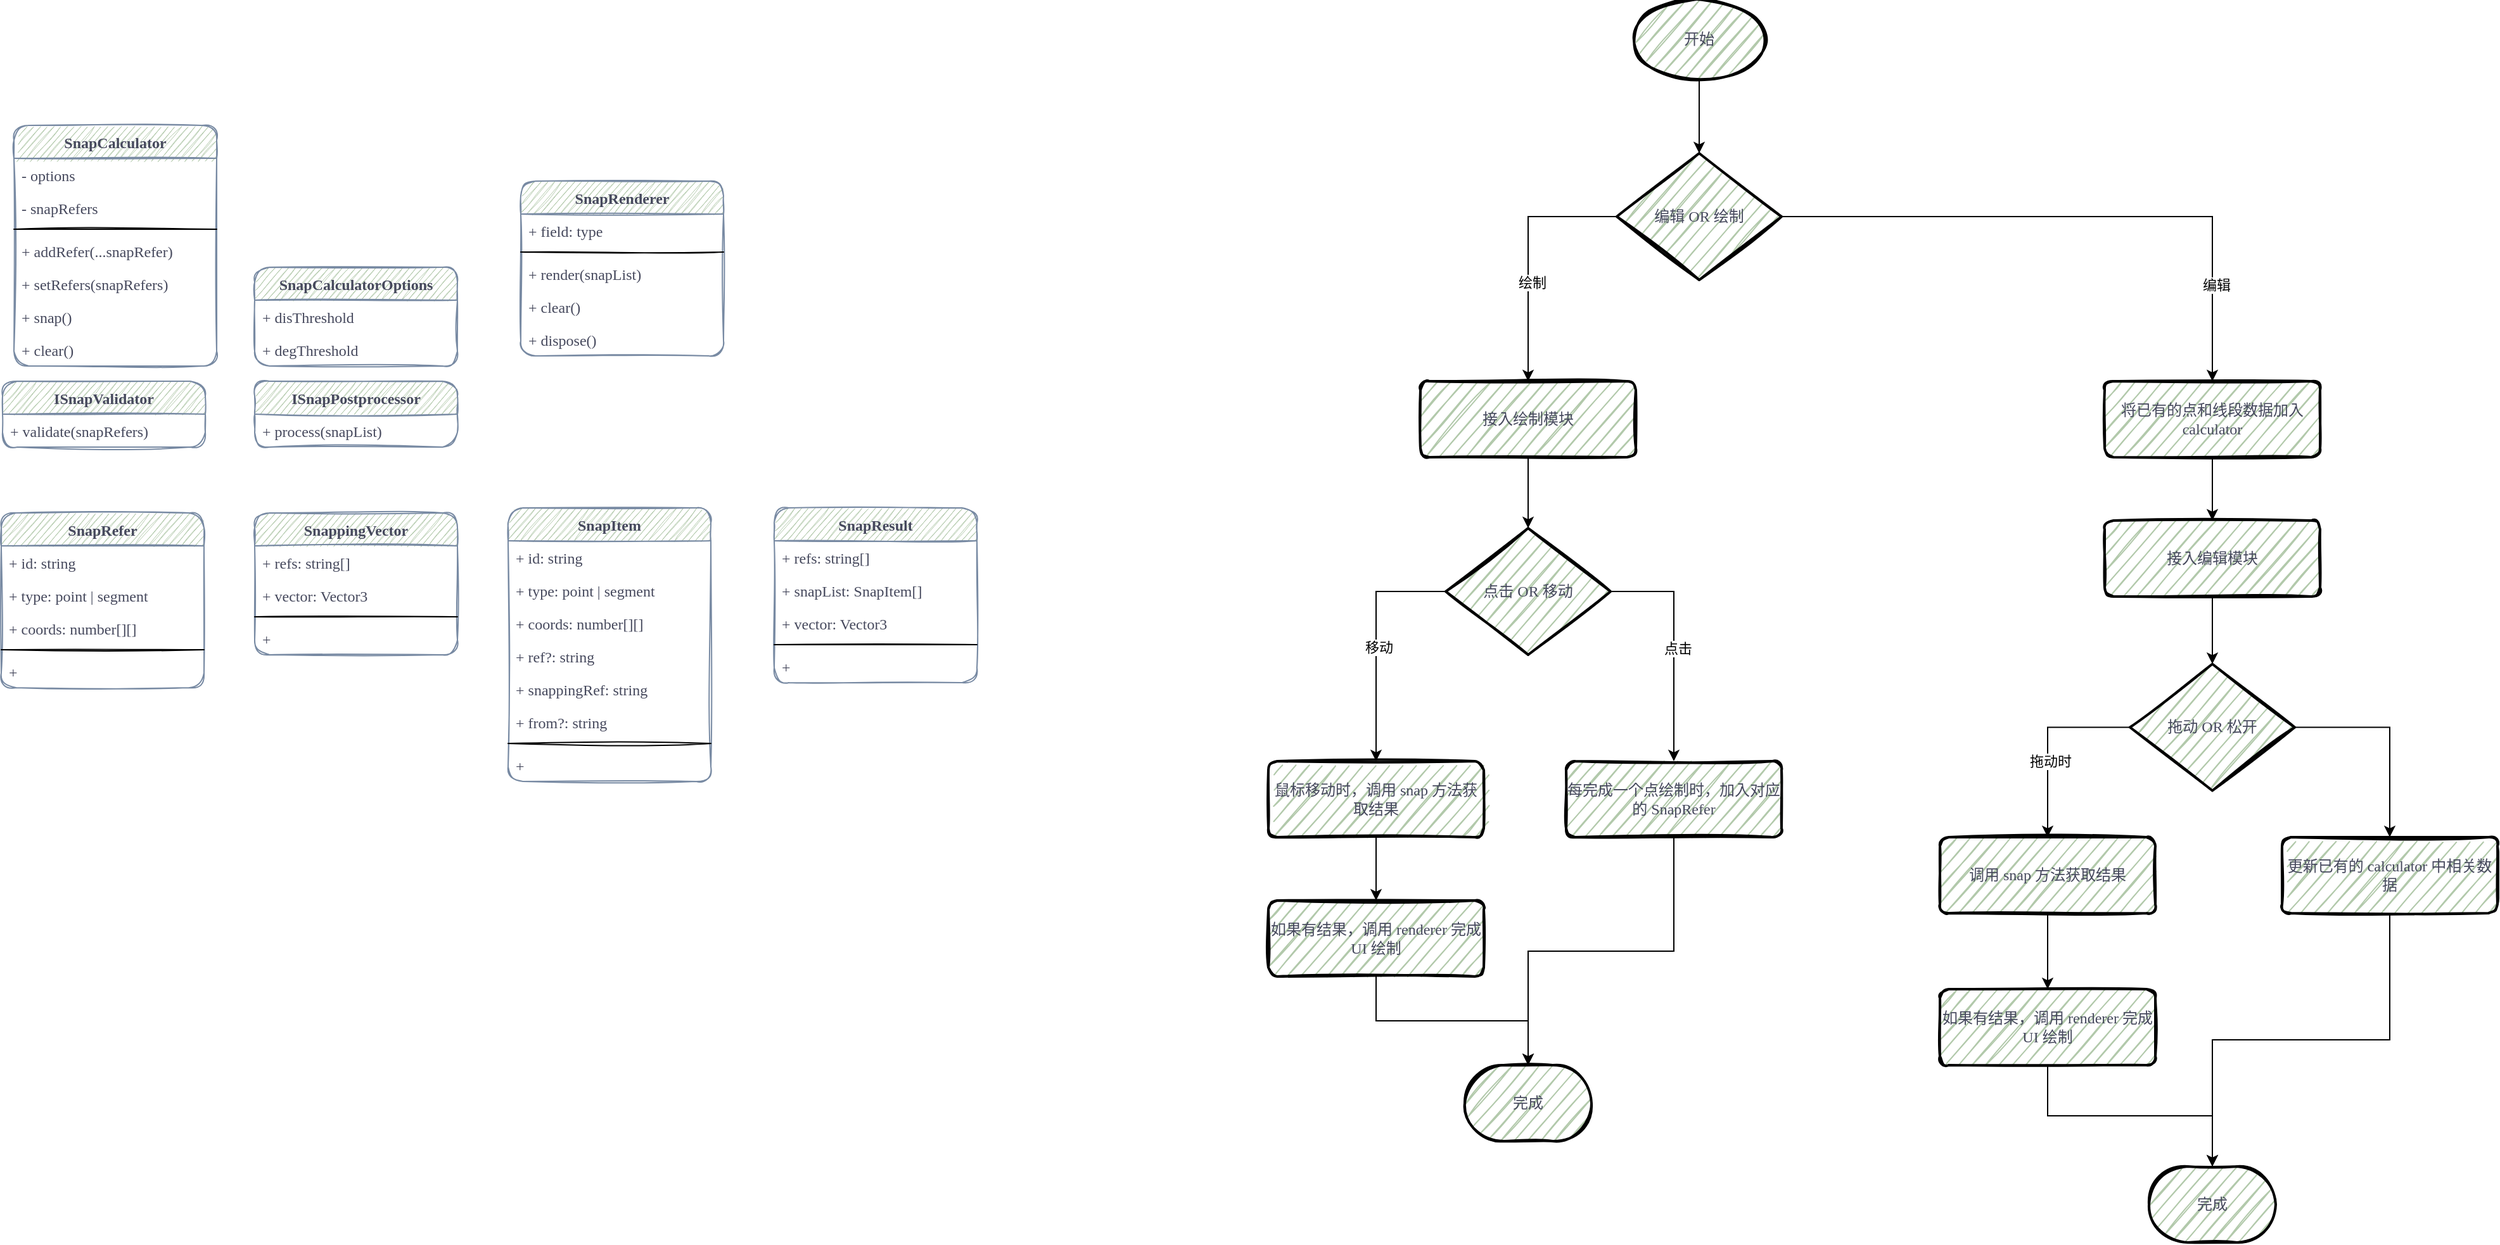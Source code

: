 <mxfile version="16.6.1" type="github">
  <diagram id="we0jUryOAztgWfHVz9gr" name="第 1 页">
    <mxGraphModel dx="3793" dy="1838" grid="1" gridSize="10" guides="1" tooltips="1" connect="1" arrows="1" fold="1" page="0" pageScale="1" pageWidth="827" pageHeight="1169" math="0" shadow="0">
      <root>
        <mxCell id="0" />
        <mxCell id="1" parent="0" />
        <mxCell id="94LR02DZ429kzzAhb7ix-1" value="SnapCalculator" style="swimlane;fontStyle=1;align=center;verticalAlign=top;childLayout=stackLayout;horizontal=1;startSize=26;horizontalStack=0;resizeParent=1;resizeParentMax=0;resizeLast=0;collapsible=1;marginBottom=0;rounded=1;sketch=1;fontFamily=Comic Sans MS;fontColor=#46495D;strokeColor=#788AA3;fillColor=#B2C9AB;" vertex="1" parent="1">
          <mxGeometry x="-840" y="-22" width="160" height="190" as="geometry" />
        </mxCell>
        <mxCell id="94LR02DZ429kzzAhb7ix-2" value="- options" style="text;strokeColor=none;fillColor=none;align=left;verticalAlign=top;spacingLeft=4;spacingRight=4;overflow=hidden;rotatable=0;points=[[0,0.5],[1,0.5]];portConstraint=eastwest;rounded=1;sketch=1;fontFamily=Comic Sans MS;fontColor=#46495D;" vertex="1" parent="94LR02DZ429kzzAhb7ix-1">
          <mxGeometry y="26" width="160" height="26" as="geometry" />
        </mxCell>
        <mxCell id="94LR02DZ429kzzAhb7ix-19" value="- snapRefers" style="text;strokeColor=none;fillColor=none;align=left;verticalAlign=top;spacingLeft=4;spacingRight=4;overflow=hidden;rotatable=0;points=[[0,0.5],[1,0.5]];portConstraint=eastwest;rounded=1;sketch=1;fontFamily=Comic Sans MS;fontColor=#46495D;" vertex="1" parent="94LR02DZ429kzzAhb7ix-1">
          <mxGeometry y="52" width="160" height="26" as="geometry" />
        </mxCell>
        <mxCell id="94LR02DZ429kzzAhb7ix-3" value="" style="line;strokeWidth=1;fillColor=none;align=left;verticalAlign=middle;spacingTop=-1;spacingLeft=3;spacingRight=3;rotatable=0;labelPosition=right;points=[];portConstraint=eastwest;rounded=1;sketch=1;fontFamily=Comic Sans MS;fontColor=#46495D;" vertex="1" parent="94LR02DZ429kzzAhb7ix-1">
          <mxGeometry y="78" width="160" height="8" as="geometry" />
        </mxCell>
        <mxCell id="94LR02DZ429kzzAhb7ix-18" value="+ addRefer(...snapRefer)" style="text;strokeColor=none;fillColor=none;align=left;verticalAlign=top;spacingLeft=4;spacingRight=4;overflow=hidden;rotatable=0;points=[[0,0.5],[1,0.5]];portConstraint=eastwest;rounded=1;sketch=1;fontFamily=Comic Sans MS;fontColor=#46495D;" vertex="1" parent="94LR02DZ429kzzAhb7ix-1">
          <mxGeometry y="86" width="160" height="26" as="geometry" />
        </mxCell>
        <mxCell id="94LR02DZ429kzzAhb7ix-20" value="+ setRefers(snapRefers)" style="text;strokeColor=none;fillColor=none;align=left;verticalAlign=top;spacingLeft=4;spacingRight=4;overflow=hidden;rotatable=0;points=[[0,0.5],[1,0.5]];portConstraint=eastwest;rounded=1;sketch=1;fontFamily=Comic Sans MS;fontColor=#46495D;" vertex="1" parent="94LR02DZ429kzzAhb7ix-1">
          <mxGeometry y="112" width="160" height="26" as="geometry" />
        </mxCell>
        <mxCell id="94LR02DZ429kzzAhb7ix-4" value="+ snap()" style="text;strokeColor=none;fillColor=none;align=left;verticalAlign=top;spacingLeft=4;spacingRight=4;overflow=hidden;rotatable=0;points=[[0,0.5],[1,0.5]];portConstraint=eastwest;rounded=1;sketch=1;fontFamily=Comic Sans MS;fontColor=#46495D;" vertex="1" parent="94LR02DZ429kzzAhb7ix-1">
          <mxGeometry y="138" width="160" height="26" as="geometry" />
        </mxCell>
        <mxCell id="94LR02DZ429kzzAhb7ix-126" value="+ clear()" style="text;strokeColor=none;fillColor=none;align=left;verticalAlign=top;spacingLeft=4;spacingRight=4;overflow=hidden;rotatable=0;points=[[0,0.5],[1,0.5]];portConstraint=eastwest;rounded=1;sketch=1;fontFamily=Comic Sans MS;fontColor=#46495D;" vertex="1" parent="94LR02DZ429kzzAhb7ix-1">
          <mxGeometry y="164" width="160" height="26" as="geometry" />
        </mxCell>
        <mxCell id="94LR02DZ429kzzAhb7ix-5" value="SnapRenderer" style="swimlane;fontStyle=1;align=center;verticalAlign=top;childLayout=stackLayout;horizontal=1;startSize=26;horizontalStack=0;resizeParent=1;resizeParentMax=0;resizeLast=0;collapsible=1;marginBottom=0;rounded=1;sketch=1;fontFamily=Comic Sans MS;fontColor=#46495D;strokeColor=#788AA3;fillColor=#B2C9AB;" vertex="1" parent="1">
          <mxGeometry x="-440" y="22" width="160" height="138" as="geometry" />
        </mxCell>
        <mxCell id="94LR02DZ429kzzAhb7ix-6" value="+ field: type" style="text;strokeColor=none;fillColor=none;align=left;verticalAlign=top;spacingLeft=4;spacingRight=4;overflow=hidden;rotatable=0;points=[[0,0.5],[1,0.5]];portConstraint=eastwest;rounded=1;sketch=1;fontFamily=Comic Sans MS;fontColor=#46495D;" vertex="1" parent="94LR02DZ429kzzAhb7ix-5">
          <mxGeometry y="26" width="160" height="26" as="geometry" />
        </mxCell>
        <mxCell id="94LR02DZ429kzzAhb7ix-7" value="" style="line;strokeWidth=1;fillColor=none;align=left;verticalAlign=middle;spacingTop=-1;spacingLeft=3;spacingRight=3;rotatable=0;labelPosition=right;points=[];portConstraint=eastwest;rounded=1;sketch=1;fontFamily=Comic Sans MS;fontColor=#46495D;" vertex="1" parent="94LR02DZ429kzzAhb7ix-5">
          <mxGeometry y="52" width="160" height="8" as="geometry" />
        </mxCell>
        <mxCell id="94LR02DZ429kzzAhb7ix-127" value="+ render(snapList)" style="text;strokeColor=none;fillColor=none;align=left;verticalAlign=top;spacingLeft=4;spacingRight=4;overflow=hidden;rotatable=0;points=[[0,0.5],[1,0.5]];portConstraint=eastwest;rounded=1;sketch=1;fontFamily=Comic Sans MS;fontColor=#46495D;" vertex="1" parent="94LR02DZ429kzzAhb7ix-5">
          <mxGeometry y="60" width="160" height="26" as="geometry" />
        </mxCell>
        <mxCell id="94LR02DZ429kzzAhb7ix-8" value="+ clear()" style="text;strokeColor=none;fillColor=none;align=left;verticalAlign=top;spacingLeft=4;spacingRight=4;overflow=hidden;rotatable=0;points=[[0,0.5],[1,0.5]];portConstraint=eastwest;rounded=1;sketch=1;fontFamily=Comic Sans MS;fontColor=#46495D;" vertex="1" parent="94LR02DZ429kzzAhb7ix-5">
          <mxGeometry y="86" width="160" height="26" as="geometry" />
        </mxCell>
        <mxCell id="94LR02DZ429kzzAhb7ix-128" value="+ dispose()" style="text;strokeColor=none;fillColor=none;align=left;verticalAlign=top;spacingLeft=4;spacingRight=4;overflow=hidden;rotatable=0;points=[[0,0.5],[1,0.5]];portConstraint=eastwest;rounded=1;sketch=1;fontFamily=Comic Sans MS;fontColor=#46495D;" vertex="1" parent="94LR02DZ429kzzAhb7ix-5">
          <mxGeometry y="112" width="160" height="26" as="geometry" />
        </mxCell>
        <mxCell id="94LR02DZ429kzzAhb7ix-9" value="SnapRefer" style="swimlane;fontStyle=1;align=center;verticalAlign=top;childLayout=stackLayout;horizontal=1;startSize=26;horizontalStack=0;resizeParent=1;resizeParentMax=0;resizeLast=0;collapsible=1;marginBottom=0;rounded=1;sketch=1;fontFamily=Comic Sans MS;fontColor=#46495D;strokeColor=#788AA3;fillColor=#B2C9AB;" vertex="1" parent="1">
          <mxGeometry x="-850" y="284" width="160" height="138" as="geometry" />
        </mxCell>
        <mxCell id="94LR02DZ429kzzAhb7ix-10" value="+ id: string" style="text;strokeColor=none;fillColor=none;align=left;verticalAlign=top;spacingLeft=4;spacingRight=4;overflow=hidden;rotatable=0;points=[[0,0.5],[1,0.5]];portConstraint=eastwest;rounded=1;sketch=1;fontFamily=Comic Sans MS;fontColor=#46495D;" vertex="1" parent="94LR02DZ429kzzAhb7ix-9">
          <mxGeometry y="26" width="160" height="26" as="geometry" />
        </mxCell>
        <mxCell id="94LR02DZ429kzzAhb7ix-29" value="+ type: point | segment" style="text;strokeColor=none;fillColor=none;align=left;verticalAlign=top;spacingLeft=4;spacingRight=4;overflow=hidden;rotatable=0;points=[[0,0.5],[1,0.5]];portConstraint=eastwest;rounded=1;sketch=1;fontFamily=Comic Sans MS;fontColor=#46495D;" vertex="1" parent="94LR02DZ429kzzAhb7ix-9">
          <mxGeometry y="52" width="160" height="26" as="geometry" />
        </mxCell>
        <mxCell id="94LR02DZ429kzzAhb7ix-116" value="+ coords: number[][]" style="text;strokeColor=none;fillColor=none;align=left;verticalAlign=top;spacingLeft=4;spacingRight=4;overflow=hidden;rotatable=0;points=[[0,0.5],[1,0.5]];portConstraint=eastwest;rounded=1;sketch=1;fontFamily=Comic Sans MS;fontColor=#46495D;" vertex="1" parent="94LR02DZ429kzzAhb7ix-9">
          <mxGeometry y="78" width="160" height="26" as="geometry" />
        </mxCell>
        <mxCell id="94LR02DZ429kzzAhb7ix-11" value="" style="line;strokeWidth=1;fillColor=none;align=left;verticalAlign=middle;spacingTop=-1;spacingLeft=3;spacingRight=3;rotatable=0;labelPosition=right;points=[];portConstraint=eastwest;rounded=1;sketch=1;fontFamily=Comic Sans MS;fontColor=#46495D;" vertex="1" parent="94LR02DZ429kzzAhb7ix-9">
          <mxGeometry y="104" width="160" height="8" as="geometry" />
        </mxCell>
        <mxCell id="94LR02DZ429kzzAhb7ix-12" value="+ " style="text;strokeColor=none;fillColor=none;align=left;verticalAlign=top;spacingLeft=4;spacingRight=4;overflow=hidden;rotatable=0;points=[[0,0.5],[1,0.5]];portConstraint=eastwest;rounded=1;sketch=1;fontFamily=Comic Sans MS;fontColor=#46495D;" vertex="1" parent="94LR02DZ429kzzAhb7ix-9">
          <mxGeometry y="112" width="160" height="26" as="geometry" />
        </mxCell>
        <mxCell id="94LR02DZ429kzzAhb7ix-13" value="SnapResult" style="swimlane;fontStyle=1;align=center;verticalAlign=top;childLayout=stackLayout;horizontal=1;startSize=26;horizontalStack=0;resizeParent=1;resizeParentMax=0;resizeLast=0;collapsible=1;marginBottom=0;rounded=1;sketch=1;fontFamily=Comic Sans MS;fontColor=#46495D;strokeColor=#788AA3;fillColor=#B2C9AB;" vertex="1" parent="1">
          <mxGeometry x="-240" y="280" width="160" height="138" as="geometry" />
        </mxCell>
        <mxCell id="94LR02DZ429kzzAhb7ix-28" value="+ refs: string[]" style="text;strokeColor=none;fillColor=none;align=left;verticalAlign=top;spacingLeft=4;spacingRight=4;overflow=hidden;rotatable=0;points=[[0,0.5],[1,0.5]];portConstraint=eastwest;rounded=1;sketch=1;fontFamily=Comic Sans MS;fontColor=#46495D;" vertex="1" parent="94LR02DZ429kzzAhb7ix-13">
          <mxGeometry y="26" width="160" height="26" as="geometry" />
        </mxCell>
        <mxCell id="94LR02DZ429kzzAhb7ix-14" value="+ snapList: SnapItem[]" style="text;strokeColor=none;fillColor=none;align=left;verticalAlign=top;spacingLeft=4;spacingRight=4;overflow=hidden;rotatable=0;points=[[0,0.5],[1,0.5]];portConstraint=eastwest;rounded=1;sketch=1;fontFamily=Comic Sans MS;fontColor=#46495D;" vertex="1" parent="94LR02DZ429kzzAhb7ix-13">
          <mxGeometry y="52" width="160" height="26" as="geometry" />
        </mxCell>
        <mxCell id="94LR02DZ429kzzAhb7ix-121" value="+ vector: Vector3" style="text;strokeColor=none;fillColor=none;align=left;verticalAlign=top;spacingLeft=4;spacingRight=4;overflow=hidden;rotatable=0;points=[[0,0.5],[1,0.5]];portConstraint=eastwest;rounded=1;sketch=1;fontFamily=Comic Sans MS;fontColor=#46495D;" vertex="1" parent="94LR02DZ429kzzAhb7ix-13">
          <mxGeometry y="78" width="160" height="26" as="geometry" />
        </mxCell>
        <mxCell id="94LR02DZ429kzzAhb7ix-15" value="" style="line;strokeWidth=1;fillColor=none;align=left;verticalAlign=middle;spacingTop=-1;spacingLeft=3;spacingRight=3;rotatable=0;labelPosition=right;points=[];portConstraint=eastwest;rounded=1;sketch=1;fontFamily=Comic Sans MS;fontColor=#46495D;" vertex="1" parent="94LR02DZ429kzzAhb7ix-13">
          <mxGeometry y="104" width="160" height="8" as="geometry" />
        </mxCell>
        <mxCell id="94LR02DZ429kzzAhb7ix-16" value="+ " style="text;strokeColor=none;fillColor=none;align=left;verticalAlign=top;spacingLeft=4;spacingRight=4;overflow=hidden;rotatable=0;points=[[0,0.5],[1,0.5]];portConstraint=eastwest;rounded=1;sketch=1;fontFamily=Comic Sans MS;fontColor=#46495D;" vertex="1" parent="94LR02DZ429kzzAhb7ix-13">
          <mxGeometry y="112" width="160" height="26" as="geometry" />
        </mxCell>
        <mxCell id="94LR02DZ429kzzAhb7ix-21" value="SnapCalculatorOptions" style="swimlane;fontStyle=1;align=center;verticalAlign=top;childLayout=stackLayout;horizontal=1;startSize=26;horizontalStack=0;resizeParent=1;resizeParentMax=0;resizeLast=0;collapsible=1;marginBottom=0;rounded=1;sketch=1;fontFamily=Comic Sans MS;fontColor=#46495D;strokeColor=#788AA3;fillColor=#B2C9AB;" vertex="1" parent="1">
          <mxGeometry x="-650" y="90" width="160" height="78" as="geometry" />
        </mxCell>
        <mxCell id="94LR02DZ429kzzAhb7ix-22" value="+ disThreshold" style="text;strokeColor=none;fillColor=none;align=left;verticalAlign=top;spacingLeft=4;spacingRight=4;overflow=hidden;rotatable=0;points=[[0,0.5],[1,0.5]];portConstraint=eastwest;rounded=1;sketch=1;fontFamily=Comic Sans MS;fontColor=#46495D;" vertex="1" parent="94LR02DZ429kzzAhb7ix-21">
          <mxGeometry y="26" width="160" height="26" as="geometry" />
        </mxCell>
        <mxCell id="94LR02DZ429kzzAhb7ix-23" value="+ degThreshold" style="text;strokeColor=none;fillColor=none;align=left;verticalAlign=top;spacingLeft=4;spacingRight=4;overflow=hidden;rotatable=0;points=[[0,0.5],[1,0.5]];portConstraint=eastwest;rounded=1;sketch=1;fontFamily=Comic Sans MS;fontColor=#46495D;" vertex="1" parent="94LR02DZ429kzzAhb7ix-21">
          <mxGeometry y="52" width="160" height="26" as="geometry" />
        </mxCell>
        <mxCell id="94LR02DZ429kzzAhb7ix-24" value="ISnapValidator" style="swimlane;fontStyle=1;align=center;verticalAlign=top;childLayout=stackLayout;horizontal=1;startSize=26;horizontalStack=0;resizeParent=1;resizeParentMax=0;resizeLast=0;collapsible=1;marginBottom=0;rounded=1;sketch=1;fontFamily=Comic Sans MS;fontColor=#46495D;strokeColor=#788AA3;fillColor=#B2C9AB;" vertex="1" parent="1">
          <mxGeometry x="-849" y="180" width="160" height="52" as="geometry" />
        </mxCell>
        <mxCell id="94LR02DZ429kzzAhb7ix-26" value="+ validate(snapRefers)" style="text;strokeColor=none;fillColor=none;align=left;verticalAlign=top;spacingLeft=4;spacingRight=4;overflow=hidden;rotatable=0;points=[[0,0.5],[1,0.5]];portConstraint=eastwest;rounded=1;sketch=1;fontFamily=Comic Sans MS;fontColor=#46495D;" vertex="1" parent="94LR02DZ429kzzAhb7ix-24">
          <mxGeometry y="26" width="160" height="26" as="geometry" />
        </mxCell>
        <mxCell id="94LR02DZ429kzzAhb7ix-43" style="edgeStyle=orthogonalEdgeStyle;rounded=0;orthogonalLoop=1;jettySize=auto;html=1;exitX=0.5;exitY=1;exitDx=0;exitDy=0;exitPerimeter=0;entryX=0.5;entryY=0;entryDx=0;entryDy=0;entryPerimeter=0;" edge="1" parent="1" source="94LR02DZ429kzzAhb7ix-35" target="94LR02DZ429kzzAhb7ix-39">
          <mxGeometry relative="1" as="geometry" />
        </mxCell>
        <mxCell id="94LR02DZ429kzzAhb7ix-35" value="开始" style="strokeWidth=2;html=1;shape=mxgraph.flowchart.start_1;whiteSpace=wrap;rounded=1;sketch=1;fontFamily=Comic Sans MS;fontColor=#46495D;fillColor=#B2C9AB;" vertex="1" parent="1">
          <mxGeometry x="440" y="-120" width="100" height="60" as="geometry" />
        </mxCell>
        <mxCell id="94LR02DZ429kzzAhb7ix-82" style="edgeStyle=orthogonalEdgeStyle;rounded=0;orthogonalLoop=1;jettySize=auto;html=1;exitX=0.5;exitY=1;exitDx=0;exitDy=0;" edge="1" parent="1" source="94LR02DZ429kzzAhb7ix-37" target="94LR02DZ429kzzAhb7ix-81">
          <mxGeometry relative="1" as="geometry" />
        </mxCell>
        <mxCell id="94LR02DZ429kzzAhb7ix-37" value="接入绘制模块" style="rounded=1;whiteSpace=wrap;html=1;absoluteArcSize=1;arcSize=14;strokeWidth=2;sketch=1;fontFamily=Comic Sans MS;fontColor=#46495D;fillColor=#B2C9AB;" vertex="1" parent="1">
          <mxGeometry x="270" y="180" width="170" height="60" as="geometry" />
        </mxCell>
        <mxCell id="94LR02DZ429kzzAhb7ix-40" style="edgeStyle=orthogonalEdgeStyle;rounded=0;orthogonalLoop=1;jettySize=auto;html=1;exitX=0;exitY=0.5;exitDx=0;exitDy=0;exitPerimeter=0;" edge="1" parent="1" source="94LR02DZ429kzzAhb7ix-39" target="94LR02DZ429kzzAhb7ix-37">
          <mxGeometry relative="1" as="geometry" />
        </mxCell>
        <mxCell id="94LR02DZ429kzzAhb7ix-44" value="绘制" style="edgeLabel;html=1;align=center;verticalAlign=middle;resizable=0;points=[];" vertex="1" connectable="0" parent="94LR02DZ429kzzAhb7ix-40">
          <mxGeometry x="0.22" y="3" relative="1" as="geometry">
            <mxPoint as="offset" />
          </mxGeometry>
        </mxCell>
        <mxCell id="94LR02DZ429kzzAhb7ix-42" style="edgeStyle=orthogonalEdgeStyle;rounded=0;orthogonalLoop=1;jettySize=auto;html=1;exitX=1;exitY=0.5;exitDx=0;exitDy=0;exitPerimeter=0;entryX=0.5;entryY=0;entryDx=0;entryDy=0;" edge="1" parent="1" source="94LR02DZ429kzzAhb7ix-39" target="94LR02DZ429kzzAhb7ix-54">
          <mxGeometry relative="1" as="geometry">
            <mxPoint x="625" y="180.0" as="targetPoint" />
          </mxGeometry>
        </mxCell>
        <mxCell id="94LR02DZ429kzzAhb7ix-91" value="编辑" style="edgeLabel;html=1;align=center;verticalAlign=middle;resizable=0;points=[];" vertex="1" connectable="0" parent="94LR02DZ429kzzAhb7ix-42">
          <mxGeometry x="0.675" y="3" relative="1" as="geometry">
            <mxPoint as="offset" />
          </mxGeometry>
        </mxCell>
        <mxCell id="94LR02DZ429kzzAhb7ix-39" value="编辑 OR 绘制" style="strokeWidth=2;html=1;shape=mxgraph.flowchart.decision;whiteSpace=wrap;rounded=1;sketch=1;fontFamily=Comic Sans MS;fontColor=#46495D;fillColor=#B2C9AB;" vertex="1" parent="1">
          <mxGeometry x="425" width="130" height="100" as="geometry" />
        </mxCell>
        <mxCell id="94LR02DZ429kzzAhb7ix-88" style="edgeStyle=orthogonalEdgeStyle;rounded=0;orthogonalLoop=1;jettySize=auto;html=1;exitX=0.5;exitY=1;exitDx=0;exitDy=0;" edge="1" parent="1" source="94LR02DZ429kzzAhb7ix-46" target="94LR02DZ429kzzAhb7ix-52">
          <mxGeometry relative="1" as="geometry" />
        </mxCell>
        <mxCell id="94LR02DZ429kzzAhb7ix-46" value="每完成一个点绘制时，加入对应的 SnapRefer" style="rounded=1;whiteSpace=wrap;html=1;absoluteArcSize=1;arcSize=14;strokeWidth=2;sketch=1;fontFamily=Comic Sans MS;fontColor=#46495D;fillColor=#B2C9AB;" vertex="1" parent="1">
          <mxGeometry x="385" y="480" width="170" height="60" as="geometry" />
        </mxCell>
        <mxCell id="94LR02DZ429kzzAhb7ix-51" style="edgeStyle=orthogonalEdgeStyle;rounded=0;orthogonalLoop=1;jettySize=auto;html=1;exitX=0.5;exitY=1;exitDx=0;exitDy=0;entryX=0.5;entryY=0;entryDx=0;entryDy=0;" edge="1" parent="1" source="94LR02DZ429kzzAhb7ix-48" target="94LR02DZ429kzzAhb7ix-50">
          <mxGeometry relative="1" as="geometry" />
        </mxCell>
        <mxCell id="94LR02DZ429kzzAhb7ix-48" value="鼠标移动时，调用 snap 方法获取结果" style="rounded=1;whiteSpace=wrap;html=1;absoluteArcSize=1;arcSize=14;strokeWidth=2;sketch=1;fontFamily=Comic Sans MS;fontColor=#46495D;fillColor=#B2C9AB;" vertex="1" parent="1">
          <mxGeometry x="150" y="480" width="170" height="60" as="geometry" />
        </mxCell>
        <mxCell id="94LR02DZ429kzzAhb7ix-53" style="edgeStyle=orthogonalEdgeStyle;rounded=0;orthogonalLoop=1;jettySize=auto;html=1;exitX=0.5;exitY=1;exitDx=0;exitDy=0;entryX=0.5;entryY=0;entryDx=0;entryDy=0;entryPerimeter=0;" edge="1" parent="1" source="94LR02DZ429kzzAhb7ix-50" target="94LR02DZ429kzzAhb7ix-52">
          <mxGeometry relative="1" as="geometry" />
        </mxCell>
        <mxCell id="94LR02DZ429kzzAhb7ix-50" value="如果有结果，调用 renderer 完成 UI 绘制" style="rounded=1;whiteSpace=wrap;html=1;absoluteArcSize=1;arcSize=14;strokeWidth=2;sketch=1;fontFamily=Comic Sans MS;fontColor=#46495D;fillColor=#B2C9AB;" vertex="1" parent="1">
          <mxGeometry x="150" y="590" width="170" height="60" as="geometry" />
        </mxCell>
        <mxCell id="94LR02DZ429kzzAhb7ix-52" value="完成" style="strokeWidth=2;html=1;shape=mxgraph.flowchart.terminator;whiteSpace=wrap;rounded=1;sketch=1;fontFamily=Comic Sans MS;fontColor=#46495D;fillColor=#B2C9AB;" vertex="1" parent="1">
          <mxGeometry x="305" y="720" width="100" height="60" as="geometry" />
        </mxCell>
        <mxCell id="94LR02DZ429kzzAhb7ix-57" style="edgeStyle=orthogonalEdgeStyle;rounded=0;orthogonalLoop=1;jettySize=auto;html=1;exitX=0.5;exitY=1;exitDx=0;exitDy=0;entryX=0.5;entryY=0;entryDx=0;entryDy=0;" edge="1" parent="1" source="94LR02DZ429kzzAhb7ix-54" target="94LR02DZ429kzzAhb7ix-56">
          <mxGeometry relative="1" as="geometry" />
        </mxCell>
        <mxCell id="94LR02DZ429kzzAhb7ix-54" value="将已有的点和线段数据加入 calculator" style="rounded=1;whiteSpace=wrap;html=1;absoluteArcSize=1;arcSize=14;strokeWidth=2;sketch=1;fontFamily=Comic Sans MS;fontColor=#46495D;fillColor=#B2C9AB;" vertex="1" parent="1">
          <mxGeometry x="810" y="180" width="170" height="60" as="geometry" />
        </mxCell>
        <mxCell id="94LR02DZ429kzzAhb7ix-90" style="edgeStyle=orthogonalEdgeStyle;rounded=0;orthogonalLoop=1;jettySize=auto;html=1;exitX=0.5;exitY=1;exitDx=0;exitDy=0;entryX=0.5;entryY=0;entryDx=0;entryDy=0;entryPerimeter=0;" edge="1" parent="1" source="94LR02DZ429kzzAhb7ix-56" target="94LR02DZ429kzzAhb7ix-89">
          <mxGeometry relative="1" as="geometry" />
        </mxCell>
        <mxCell id="94LR02DZ429kzzAhb7ix-56" value="接入编辑模块" style="rounded=1;whiteSpace=wrap;html=1;absoluteArcSize=1;arcSize=14;strokeWidth=2;sketch=1;fontFamily=Comic Sans MS;fontColor=#46495D;fillColor=#B2C9AB;" vertex="1" parent="1">
          <mxGeometry x="810" y="290" width="170" height="60" as="geometry" />
        </mxCell>
        <mxCell id="94LR02DZ429kzzAhb7ix-84" value="" style="edgeStyle=orthogonalEdgeStyle;rounded=0;orthogonalLoop=1;jettySize=auto;html=1;exitX=1;exitY=0.5;exitDx=0;exitDy=0;exitPerimeter=0;entryX=0.5;entryY=0;entryDx=0;entryDy=0;" edge="1" parent="1" source="94LR02DZ429kzzAhb7ix-81" target="94LR02DZ429kzzAhb7ix-46">
          <mxGeometry relative="1" as="geometry" />
        </mxCell>
        <mxCell id="94LR02DZ429kzzAhb7ix-87" value="点击" style="edgeLabel;html=1;align=center;verticalAlign=middle;resizable=0;points=[];" vertex="1" connectable="0" parent="94LR02DZ429kzzAhb7ix-84">
          <mxGeometry x="0.033" y="3" relative="1" as="geometry">
            <mxPoint as="offset" />
          </mxGeometry>
        </mxCell>
        <mxCell id="94LR02DZ429kzzAhb7ix-85" style="edgeStyle=orthogonalEdgeStyle;rounded=0;orthogonalLoop=1;jettySize=auto;html=1;exitX=0;exitY=0.5;exitDx=0;exitDy=0;exitPerimeter=0;entryX=0.5;entryY=0;entryDx=0;entryDy=0;" edge="1" parent="1" source="94LR02DZ429kzzAhb7ix-81" target="94LR02DZ429kzzAhb7ix-48">
          <mxGeometry relative="1" as="geometry" />
        </mxCell>
        <mxCell id="94LR02DZ429kzzAhb7ix-86" value="移动" style="edgeLabel;html=1;align=center;verticalAlign=middle;resizable=0;points=[];" vertex="1" connectable="0" parent="94LR02DZ429kzzAhb7ix-85">
          <mxGeometry x="0.045" y="2" relative="1" as="geometry">
            <mxPoint as="offset" />
          </mxGeometry>
        </mxCell>
        <mxCell id="94LR02DZ429kzzAhb7ix-81" value="点击 OR 移动" style="strokeWidth=2;html=1;shape=mxgraph.flowchart.decision;whiteSpace=wrap;rounded=1;sketch=1;fontFamily=Comic Sans MS;fontColor=#46495D;fillColor=#B2C9AB;" vertex="1" parent="1">
          <mxGeometry x="290" y="296" width="130" height="100" as="geometry" />
        </mxCell>
        <mxCell id="94LR02DZ429kzzAhb7ix-93" style="edgeStyle=orthogonalEdgeStyle;rounded=0;orthogonalLoop=1;jettySize=auto;html=1;exitX=0;exitY=0.5;exitDx=0;exitDy=0;exitPerimeter=0;entryX=0.5;entryY=0;entryDx=0;entryDy=0;" edge="1" parent="1" source="94LR02DZ429kzzAhb7ix-89" target="94LR02DZ429kzzAhb7ix-92">
          <mxGeometry relative="1" as="geometry" />
        </mxCell>
        <mxCell id="94LR02DZ429kzzAhb7ix-96" value="拖动时" style="edgeLabel;html=1;align=center;verticalAlign=middle;resizable=0;points=[];" vertex="1" connectable="0" parent="94LR02DZ429kzzAhb7ix-93">
          <mxGeometry x="0.222" y="2" relative="1" as="geometry">
            <mxPoint y="-1" as="offset" />
          </mxGeometry>
        </mxCell>
        <mxCell id="94LR02DZ429kzzAhb7ix-95" style="edgeStyle=orthogonalEdgeStyle;rounded=0;orthogonalLoop=1;jettySize=auto;html=1;exitX=1;exitY=0.5;exitDx=0;exitDy=0;exitPerimeter=0;entryX=0.5;entryY=0;entryDx=0;entryDy=0;" edge="1" parent="1" source="94LR02DZ429kzzAhb7ix-89" target="94LR02DZ429kzzAhb7ix-94">
          <mxGeometry relative="1" as="geometry" />
        </mxCell>
        <mxCell id="94LR02DZ429kzzAhb7ix-89" value="拖动 OR 松开" style="strokeWidth=2;html=1;shape=mxgraph.flowchart.decision;whiteSpace=wrap;rounded=1;sketch=1;fontFamily=Comic Sans MS;fontColor=#46495D;fillColor=#B2C9AB;" vertex="1" parent="1">
          <mxGeometry x="830" y="403.25" width="130" height="100" as="geometry" />
        </mxCell>
        <mxCell id="94LR02DZ429kzzAhb7ix-99" style="edgeStyle=orthogonalEdgeStyle;rounded=0;orthogonalLoop=1;jettySize=auto;html=1;exitX=0.5;exitY=1;exitDx=0;exitDy=0;entryX=0.5;entryY=0;entryDx=0;entryDy=0;" edge="1" parent="1" source="94LR02DZ429kzzAhb7ix-92" target="94LR02DZ429kzzAhb7ix-98">
          <mxGeometry relative="1" as="geometry" />
        </mxCell>
        <mxCell id="94LR02DZ429kzzAhb7ix-92" value="调用 snap 方法获取结果" style="rounded=1;whiteSpace=wrap;html=1;absoluteArcSize=1;arcSize=14;strokeWidth=2;sketch=1;fontFamily=Comic Sans MS;fontColor=#46495D;fillColor=#B2C9AB;" vertex="1" parent="1">
          <mxGeometry x="680" y="540" width="170" height="60" as="geometry" />
        </mxCell>
        <mxCell id="94LR02DZ429kzzAhb7ix-102" style="edgeStyle=orthogonalEdgeStyle;rounded=0;orthogonalLoop=1;jettySize=auto;html=1;exitX=0.5;exitY=1;exitDx=0;exitDy=0;entryX=0.5;entryY=0;entryDx=0;entryDy=0;entryPerimeter=0;" edge="1" parent="1" source="94LR02DZ429kzzAhb7ix-94" target="94LR02DZ429kzzAhb7ix-100">
          <mxGeometry relative="1" as="geometry" />
        </mxCell>
        <mxCell id="94LR02DZ429kzzAhb7ix-94" value="更新已有的 calculator 中相关数据" style="rounded=1;whiteSpace=wrap;html=1;absoluteArcSize=1;arcSize=14;strokeWidth=2;sketch=1;fontFamily=Comic Sans MS;fontColor=#46495D;fillColor=#B2C9AB;" vertex="1" parent="1">
          <mxGeometry x="950" y="540" width="170" height="60" as="geometry" />
        </mxCell>
        <mxCell id="94LR02DZ429kzzAhb7ix-101" style="edgeStyle=orthogonalEdgeStyle;rounded=0;orthogonalLoop=1;jettySize=auto;html=1;exitX=0.5;exitY=1;exitDx=0;exitDy=0;entryX=0.5;entryY=0;entryDx=0;entryDy=0;entryPerimeter=0;" edge="1" parent="1" source="94LR02DZ429kzzAhb7ix-98" target="94LR02DZ429kzzAhb7ix-100">
          <mxGeometry relative="1" as="geometry" />
        </mxCell>
        <mxCell id="94LR02DZ429kzzAhb7ix-98" value="如果有结果，调用 renderer 完成 UI 绘制" style="rounded=1;whiteSpace=wrap;html=1;absoluteArcSize=1;arcSize=14;strokeWidth=2;sketch=1;fontFamily=Comic Sans MS;fontColor=#46495D;fillColor=#B2C9AB;" vertex="1" parent="1">
          <mxGeometry x="680" y="660" width="170" height="60" as="geometry" />
        </mxCell>
        <mxCell id="94LR02DZ429kzzAhb7ix-100" value="完成" style="strokeWidth=2;html=1;shape=mxgraph.flowchart.terminator;whiteSpace=wrap;rounded=1;sketch=1;fontFamily=Comic Sans MS;fontColor=#46495D;fillColor=#B2C9AB;" vertex="1" parent="1">
          <mxGeometry x="845" y="800" width="100" height="60" as="geometry" />
        </mxCell>
        <mxCell id="94LR02DZ429kzzAhb7ix-106" value="SnapItem" style="swimlane;fontStyle=1;align=center;verticalAlign=top;childLayout=stackLayout;horizontal=1;startSize=26;horizontalStack=0;resizeParent=1;resizeParentMax=0;resizeLast=0;collapsible=1;marginBottom=0;rounded=1;sketch=1;fontFamily=Comic Sans MS;fontColor=#46495D;strokeColor=#788AA3;fillColor=#B2C9AB;" vertex="1" parent="1">
          <mxGeometry x="-450" y="280" width="160" height="216" as="geometry" />
        </mxCell>
        <mxCell id="94LR02DZ429kzzAhb7ix-107" value="+ id: string" style="text;strokeColor=none;fillColor=none;align=left;verticalAlign=top;spacingLeft=4;spacingRight=4;overflow=hidden;rotatable=0;points=[[0,0.5],[1,0.5]];portConstraint=eastwest;rounded=1;sketch=1;fontFamily=Comic Sans MS;fontColor=#46495D;" vertex="1" parent="94LR02DZ429kzzAhb7ix-106">
          <mxGeometry y="26" width="160" height="26" as="geometry" />
        </mxCell>
        <mxCell id="94LR02DZ429kzzAhb7ix-108" value="+ type: point | segment" style="text;strokeColor=none;fillColor=none;align=left;verticalAlign=top;spacingLeft=4;spacingRight=4;overflow=hidden;rotatable=0;points=[[0,0.5],[1,0.5]];portConstraint=eastwest;rounded=1;sketch=1;fontFamily=Comic Sans MS;fontColor=#46495D;" vertex="1" parent="94LR02DZ429kzzAhb7ix-106">
          <mxGeometry y="52" width="160" height="26" as="geometry" />
        </mxCell>
        <mxCell id="94LR02DZ429kzzAhb7ix-117" value="+ coords: number[][]" style="text;strokeColor=none;fillColor=none;align=left;verticalAlign=top;spacingLeft=4;spacingRight=4;overflow=hidden;rotatable=0;points=[[0,0.5],[1,0.5]];portConstraint=eastwest;rounded=1;sketch=1;fontFamily=Comic Sans MS;fontColor=#46495D;" vertex="1" parent="94LR02DZ429kzzAhb7ix-106">
          <mxGeometry y="78" width="160" height="26" as="geometry" />
        </mxCell>
        <mxCell id="94LR02DZ429kzzAhb7ix-118" value="+ ref?: string" style="text;strokeColor=none;fillColor=none;align=left;verticalAlign=top;spacingLeft=4;spacingRight=4;overflow=hidden;rotatable=0;points=[[0,0.5],[1,0.5]];portConstraint=eastwest;rounded=1;sketch=1;fontFamily=Comic Sans MS;fontColor=#46495D;" vertex="1" parent="94LR02DZ429kzzAhb7ix-106">
          <mxGeometry y="104" width="160" height="26" as="geometry" />
        </mxCell>
        <mxCell id="94LR02DZ429kzzAhb7ix-119" value="+ snappingRef: string" style="text;strokeColor=none;fillColor=none;align=left;verticalAlign=top;spacingLeft=4;spacingRight=4;overflow=hidden;rotatable=0;points=[[0,0.5],[1,0.5]];portConstraint=eastwest;rounded=1;sketch=1;fontFamily=Comic Sans MS;fontColor=#46495D;" vertex="1" parent="94LR02DZ429kzzAhb7ix-106">
          <mxGeometry y="130" width="160" height="26" as="geometry" />
        </mxCell>
        <mxCell id="94LR02DZ429kzzAhb7ix-120" value="+ from?: string" style="text;strokeColor=none;fillColor=none;align=left;verticalAlign=top;spacingLeft=4;spacingRight=4;overflow=hidden;rotatable=0;points=[[0,0.5],[1,0.5]];portConstraint=eastwest;rounded=1;sketch=1;fontFamily=Comic Sans MS;fontColor=#46495D;" vertex="1" parent="94LR02DZ429kzzAhb7ix-106">
          <mxGeometry y="156" width="160" height="26" as="geometry" />
        </mxCell>
        <mxCell id="94LR02DZ429kzzAhb7ix-109" value="" style="line;strokeWidth=1;fillColor=none;align=left;verticalAlign=middle;spacingTop=-1;spacingLeft=3;spacingRight=3;rotatable=0;labelPosition=right;points=[];portConstraint=eastwest;rounded=1;sketch=1;fontFamily=Comic Sans MS;fontColor=#46495D;" vertex="1" parent="94LR02DZ429kzzAhb7ix-106">
          <mxGeometry y="182" width="160" height="8" as="geometry" />
        </mxCell>
        <mxCell id="94LR02DZ429kzzAhb7ix-110" value="+ " style="text;strokeColor=none;fillColor=none;align=left;verticalAlign=top;spacingLeft=4;spacingRight=4;overflow=hidden;rotatable=0;points=[[0,0.5],[1,0.5]];portConstraint=eastwest;rounded=1;sketch=1;fontFamily=Comic Sans MS;fontColor=#46495D;" vertex="1" parent="94LR02DZ429kzzAhb7ix-106">
          <mxGeometry y="190" width="160" height="26" as="geometry" />
        </mxCell>
        <mxCell id="94LR02DZ429kzzAhb7ix-111" value="SnappingVector" style="swimlane;fontStyle=1;align=center;verticalAlign=top;childLayout=stackLayout;horizontal=1;startSize=26;horizontalStack=0;resizeParent=1;resizeParentMax=0;resizeLast=0;collapsible=1;marginBottom=0;rounded=1;sketch=1;fontFamily=Comic Sans MS;fontColor=#46495D;strokeColor=#788AA3;fillColor=#B2C9AB;" vertex="1" parent="1">
          <mxGeometry x="-650" y="284" width="160" height="112" as="geometry" />
        </mxCell>
        <mxCell id="94LR02DZ429kzzAhb7ix-112" value="+ refs: string[]" style="text;strokeColor=none;fillColor=none;align=left;verticalAlign=top;spacingLeft=4;spacingRight=4;overflow=hidden;rotatable=0;points=[[0,0.5],[1,0.5]];portConstraint=eastwest;rounded=1;sketch=1;fontFamily=Comic Sans MS;fontColor=#46495D;" vertex="1" parent="94LR02DZ429kzzAhb7ix-111">
          <mxGeometry y="26" width="160" height="26" as="geometry" />
        </mxCell>
        <mxCell id="94LR02DZ429kzzAhb7ix-113" value="+ vector: Vector3" style="text;strokeColor=none;fillColor=none;align=left;verticalAlign=top;spacingLeft=4;spacingRight=4;overflow=hidden;rotatable=0;points=[[0,0.5],[1,0.5]];portConstraint=eastwest;rounded=1;sketch=1;fontFamily=Comic Sans MS;fontColor=#46495D;" vertex="1" parent="94LR02DZ429kzzAhb7ix-111">
          <mxGeometry y="52" width="160" height="26" as="geometry" />
        </mxCell>
        <mxCell id="94LR02DZ429kzzAhb7ix-114" value="" style="line;strokeWidth=1;fillColor=none;align=left;verticalAlign=middle;spacingTop=-1;spacingLeft=3;spacingRight=3;rotatable=0;labelPosition=right;points=[];portConstraint=eastwest;rounded=1;sketch=1;fontFamily=Comic Sans MS;fontColor=#46495D;" vertex="1" parent="94LR02DZ429kzzAhb7ix-111">
          <mxGeometry y="78" width="160" height="8" as="geometry" />
        </mxCell>
        <mxCell id="94LR02DZ429kzzAhb7ix-115" value="+ " style="text;strokeColor=none;fillColor=none;align=left;verticalAlign=top;spacingLeft=4;spacingRight=4;overflow=hidden;rotatable=0;points=[[0,0.5],[1,0.5]];portConstraint=eastwest;rounded=1;sketch=1;fontFamily=Comic Sans MS;fontColor=#46495D;" vertex="1" parent="94LR02DZ429kzzAhb7ix-111">
          <mxGeometry y="86" width="160" height="26" as="geometry" />
        </mxCell>
        <mxCell id="94LR02DZ429kzzAhb7ix-124" value="ISnapPostprocessor" style="swimlane;fontStyle=1;align=center;verticalAlign=top;childLayout=stackLayout;horizontal=1;startSize=26;horizontalStack=0;resizeParent=1;resizeParentMax=0;resizeLast=0;collapsible=1;marginBottom=0;rounded=1;sketch=1;fontFamily=Comic Sans MS;fontColor=#46495D;strokeColor=#788AA3;fillColor=#B2C9AB;" vertex="1" parent="1">
          <mxGeometry x="-650" y="180" width="160" height="52" as="geometry" />
        </mxCell>
        <mxCell id="94LR02DZ429kzzAhb7ix-125" value="+ process(snapList)" style="text;strokeColor=none;fillColor=none;align=left;verticalAlign=top;spacingLeft=4;spacingRight=4;overflow=hidden;rotatable=0;points=[[0,0.5],[1,0.5]];portConstraint=eastwest;rounded=1;sketch=1;fontFamily=Comic Sans MS;fontColor=#46495D;" vertex="1" parent="94LR02DZ429kzzAhb7ix-124">
          <mxGeometry y="26" width="160" height="26" as="geometry" />
        </mxCell>
      </root>
    </mxGraphModel>
  </diagram>
</mxfile>
